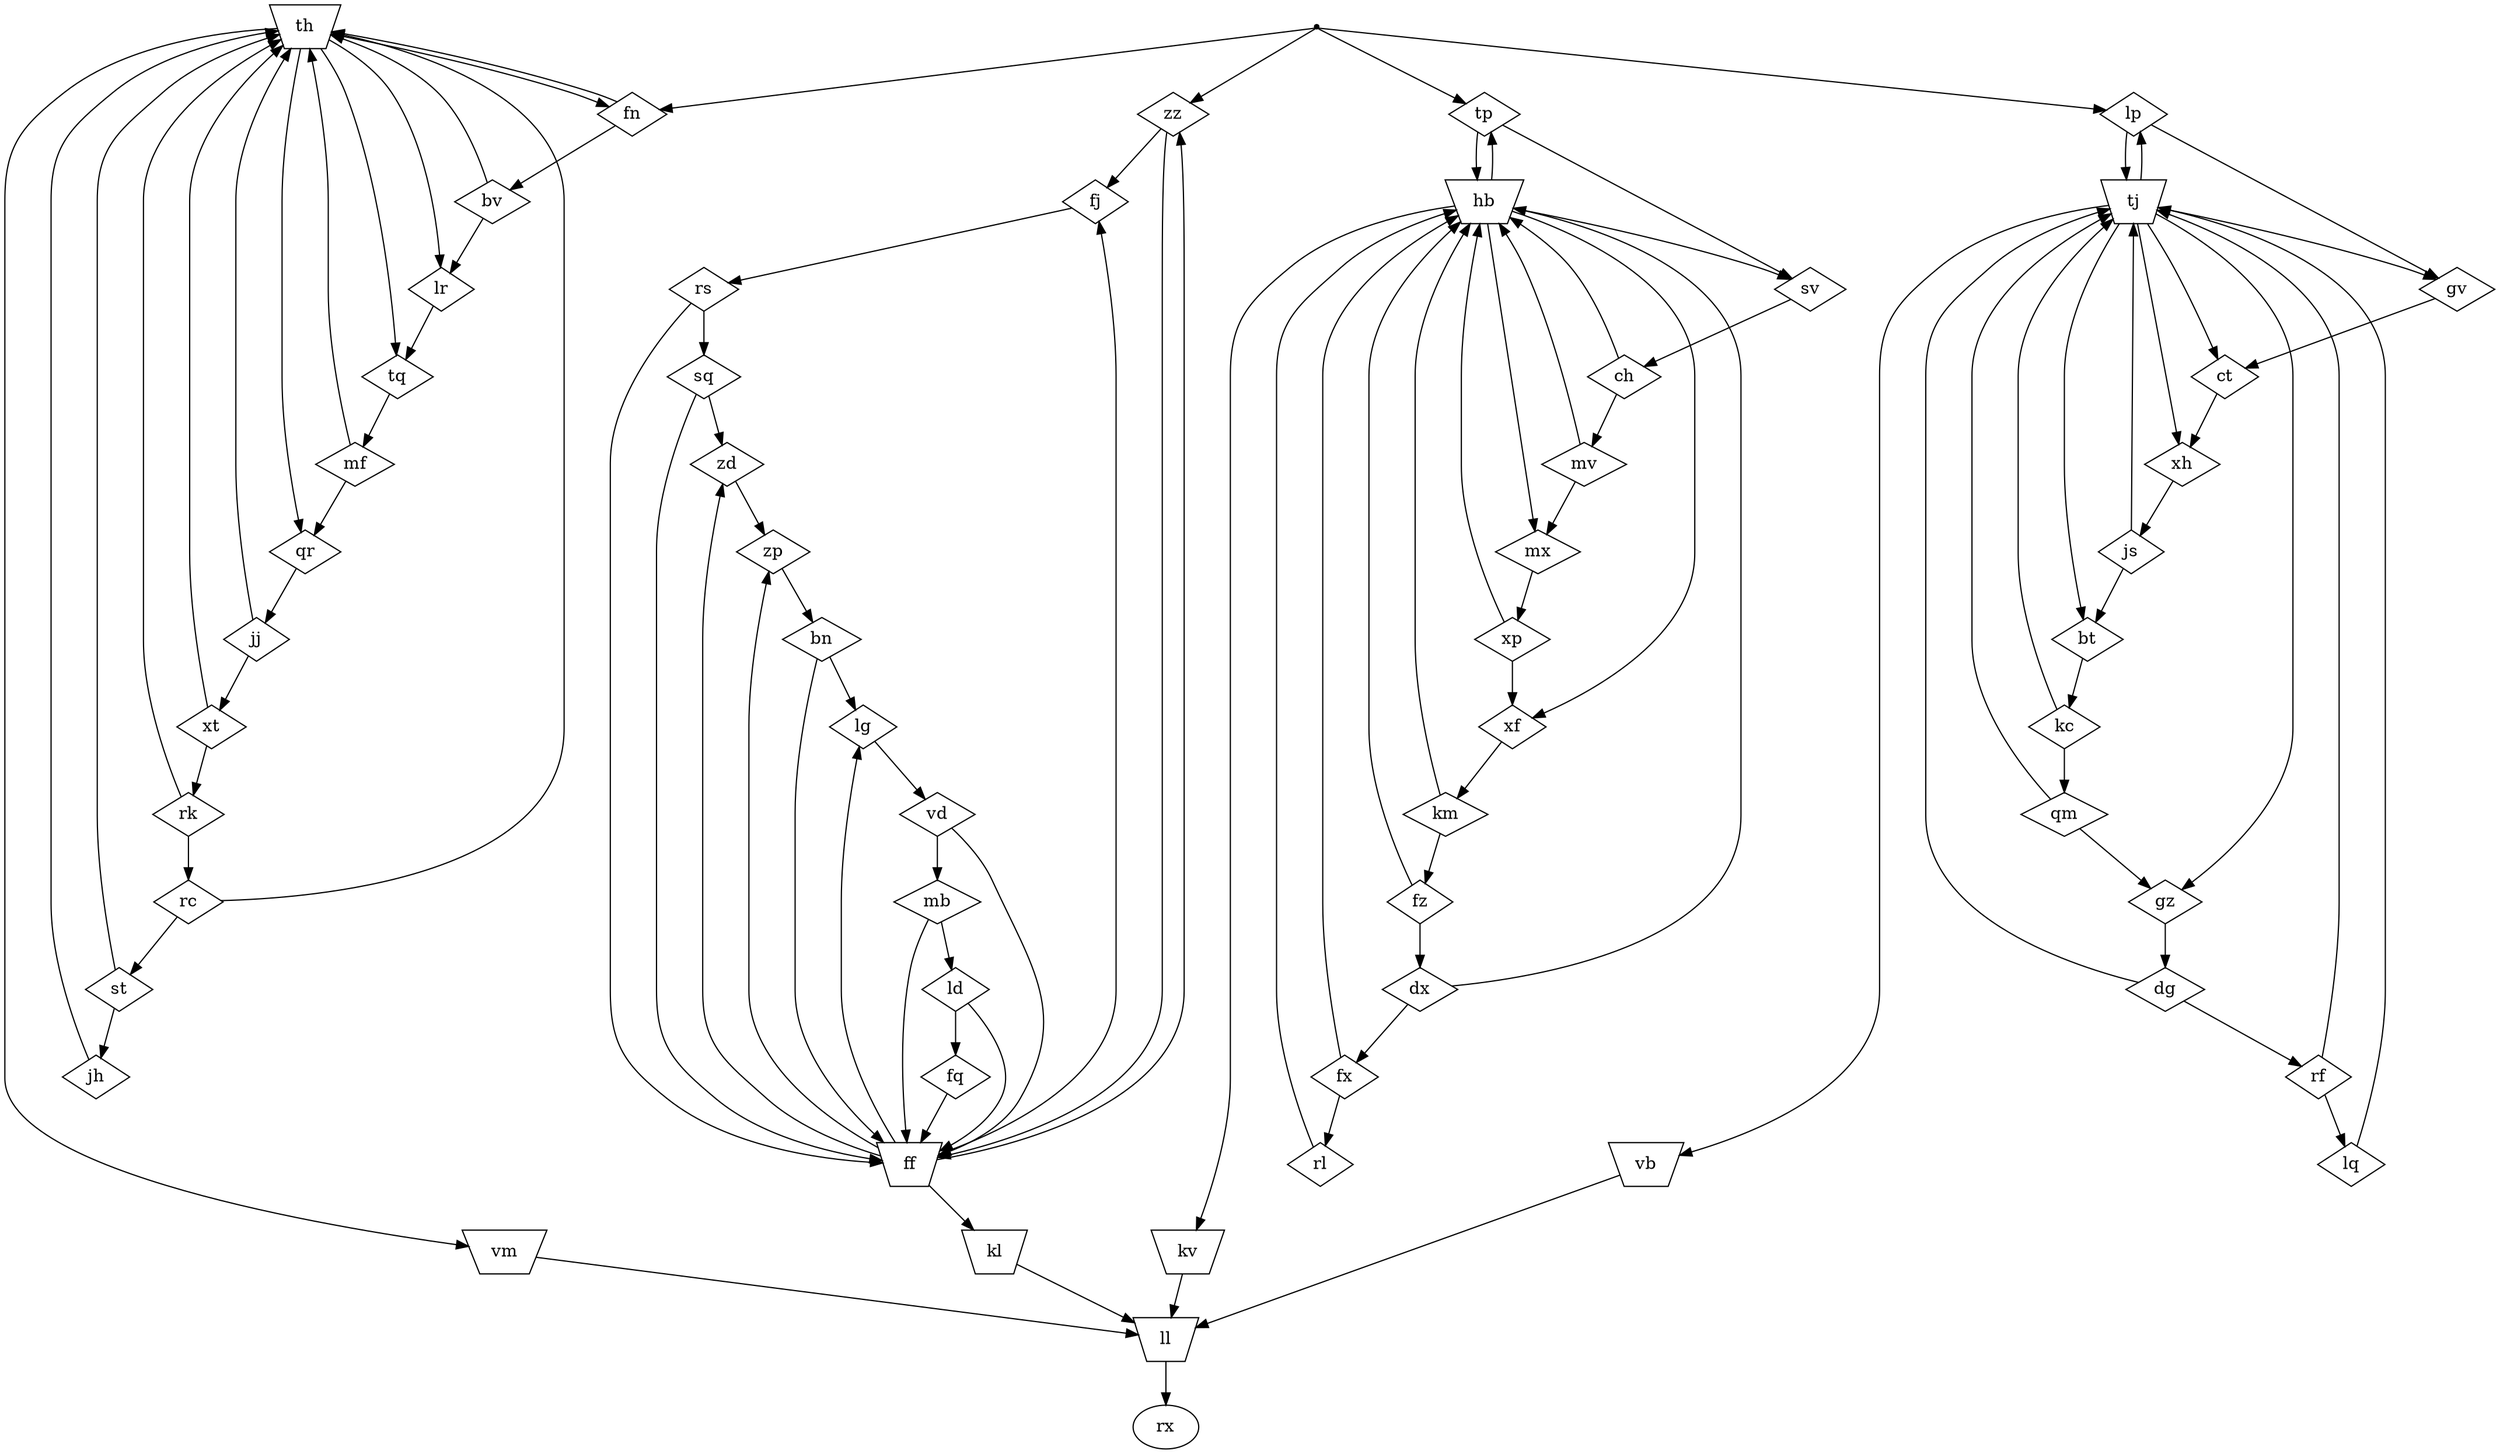 digraph G {
kl [shape=invtrapezium]
vd [shape=diamond]
dx [shape=diamond]
jj [shape=diamond]
ld [shape=diamond]
bn [shape=diamond]
mv [shape=diamond]
mx [shape=diamond]
qm [shape=diamond]
zd [shape=diamond]
tq [shape=diamond]
vm [shape=invtrapezium]
qr [shape=diamond]
bv [shape=diamond]
rf [shape=diamond]
broadcaster [shape=point]
rk [shape=diamond]
tj [shape=invtrapezium]
dg [shape=diamond]
xt [shape=diamond]
fq [shape=diamond]
gz [shape=diamond]
rl [shape=diamond]
rc [shape=diamond]
km [shape=diamond]
gv [shape=diamond]
lr [shape=diamond]
lg [shape=diamond]
jh [shape=diamond]
rs [shape=diamond]
bt [shape=diamond]
mf [shape=diamond]
xf [shape=diamond]
tp [shape=diamond]
ch [shape=diamond]
xp [shape=diamond]
xh [shape=diamond]
fz [shape=diamond]
zp [shape=diamond]
kv [shape=invtrapezium]
ll [shape=invtrapezium]
zz [shape=diamond]
lp [shape=diamond]
vb [shape=invtrapezium]
th [shape=invtrapezium]
sq [shape=diamond]
st [shape=diamond]
fx [shape=diamond]
fj [shape=diamond]
lq [shape=diamond]
fn [shape=diamond]
ct [shape=diamond]
ff [shape=invtrapezium]
js [shape=diamond]
mb [shape=diamond]
hb [shape=invtrapezium]
kc [shape=diamond]
sv [shape=diamond]
kl -> ll;
vd -> ff;
vd -> mb;
dx -> hb;
dx -> fx;
jj -> xt;
jj -> th;
ld -> fq;
ld -> ff;
bn -> ff;
bn -> lg;
mv -> hb;
mv -> mx;
mx -> xp;
qm -> gz;
qm -> tj;
zd -> zp;
tq -> mf;
vm -> ll;
qr -> jj;
bv -> th;
bv -> lr;
rf -> lq;
rf -> tj;
broadcaster -> lp;
broadcaster -> fn;
broadcaster -> tp;
broadcaster -> zz;
rk -> rc;
rk -> th;
tj -> xh;
tj -> gv;
tj -> gz;
tj -> bt;
tj -> ct;
tj -> vb;
tj -> lp;
dg -> rf;
dg -> tj;
xt -> rk;
xt -> th;
fq -> ff;
gz -> dg;
rl -> hb;
rc -> st;
rc -> th;
km -> fz;
km -> hb;
gv -> ct;
lr -> tq;
lg -> vd;
jh -> th;
rs -> sq;
rs -> ff;
bt -> kc;
mf -> th;
mf -> qr;
xf -> km;
tp -> hb;
tp -> sv;
ch -> hb;
ch -> mv;
xp -> hb;
xp -> xf;
xh -> js;
fz -> hb;
fz -> dx;
zp -> bn;
kv -> ll;
ll -> rx;
zz -> fj;
zz -> ff;
lp -> gv;
lp -> tj;
vb -> ll;
th -> tq;
th -> lr;
th -> vm;
th -> fn;
th -> qr;
sq -> zd;
sq -> ff;
st -> th;
st -> jh;
fx -> rl;
fx -> hb;
fj -> rs;
lq -> tj;
fn -> th;
fn -> bv;
ct -> xh;
ff -> kl;
ff -> zd;
ff -> lg;
ff -> zz;
ff -> fj;
ff -> zp;
js -> tj;
js -> bt;
mb -> ld;
mb -> ff;
hb -> sv;
hb -> xf;
hb -> kv;
hb -> tp;
hb -> mx;
kc -> qm;
kc -> tj;
sv -> ch;
}
